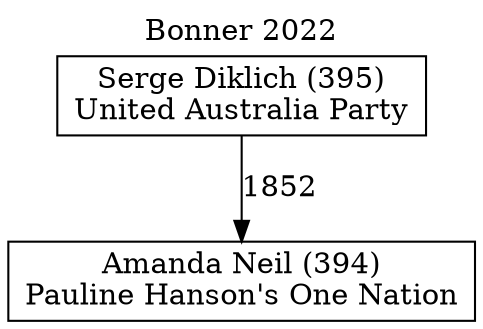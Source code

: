 // House preference flow
digraph "Amanda Neil (394)_Bonner_2022" {
	graph [label="Bonner 2022" labelloc=t mclimit=10]
	node [shape=box]
	"Amanda Neil (394)" [label="Amanda Neil (394)
Pauline Hanson's One Nation"]
	"Serge Diklich (395)" [label="Serge Diklich (395)
United Australia Party"]
	"Serge Diklich (395)" -> "Amanda Neil (394)" [label=1852]
}
